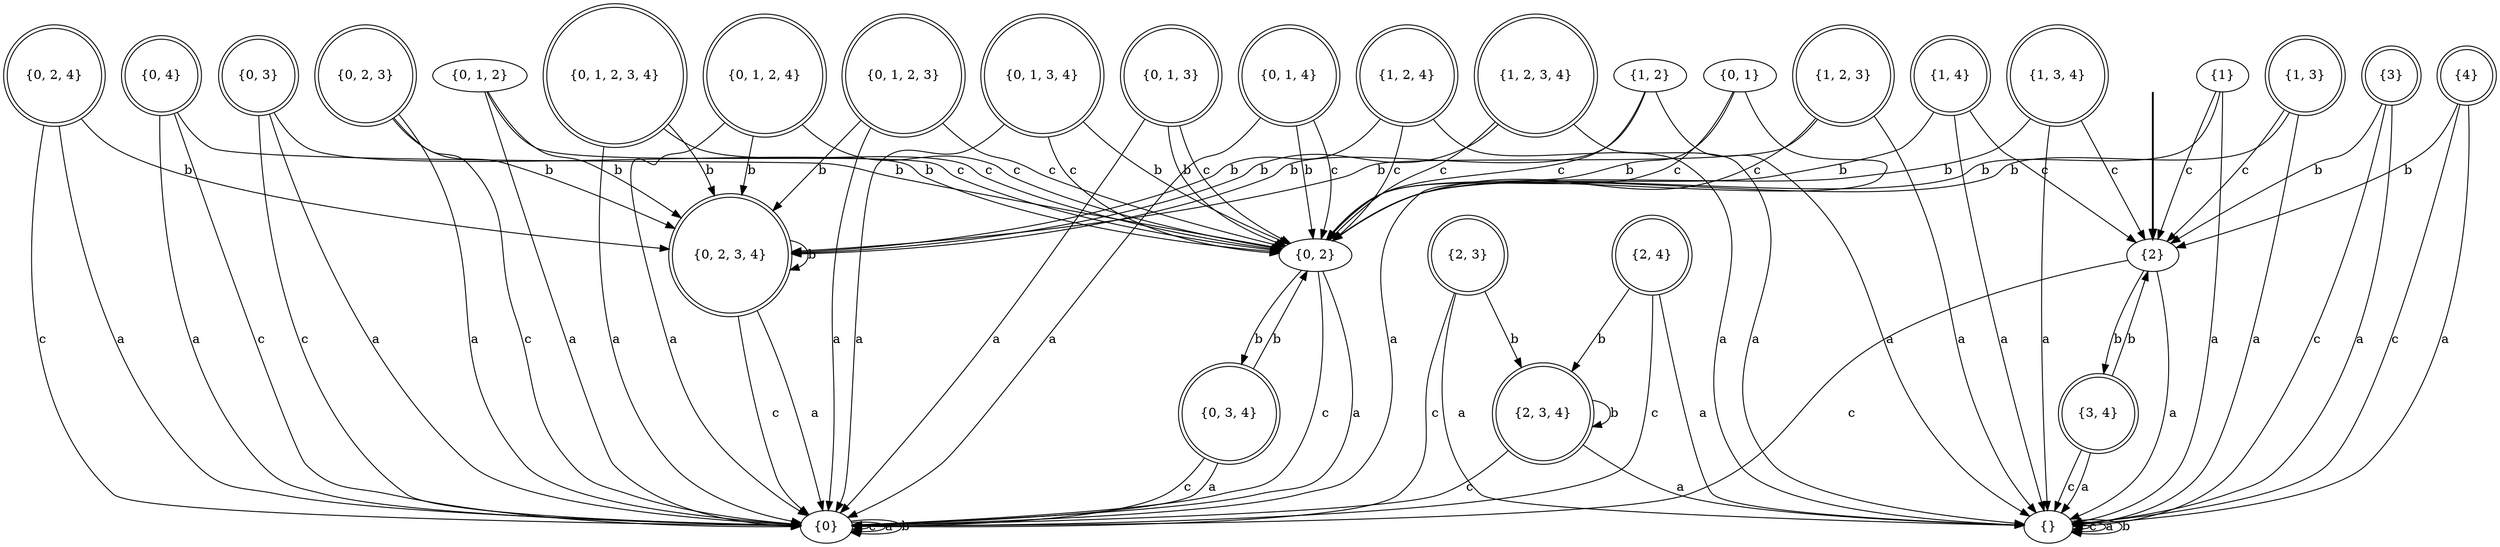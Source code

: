 digraph {
	fake [style=invisible]
	"{0, 2, 3}" [shape=doublecircle]
	"{1, 2, 3, 4}" [shape=doublecircle]
	"{1, 2}"
	"{}"
	"{1, 2, 4}" [shape=doublecircle]
	"{3}" [shape=doublecircle]
	"{0}"
	"{0, 1, 3}" [shape=doublecircle]
	"{2, 3, 4}" [shape=doublecircle]
	"{0, 2, 4}" [shape=doublecircle]
	"{3, 4}" [shape=doublecircle]
	"{2, 3}" [shape=doublecircle]
	"{0, 2}"
	"{0, 1, 4}" [shape=doublecircle]
	"{0, 1, 2}"
	"{2}" [root=true]
	"{1, 2, 3}" [shape=doublecircle]
	"{0, 1}"
	"{0, 4}" [shape=doublecircle]
	"{0, 2, 3, 4}" [shape=doublecircle]
	"{4}" [shape=doublecircle]
	"{1, 3, 4}" [shape=doublecircle]
	"{1, 3}" [shape=doublecircle]
	"{0, 1, 2, 3}" [shape=doublecircle]
	"{0, 3}" [shape=doublecircle]
	"{2, 4}" [shape=doublecircle]
	"{0, 3, 4}" [shape=doublecircle]
	"{0, 1, 2, 3, 4}" [shape=doublecircle]
	"{1, 4}" [shape=doublecircle]
	"{0, 1, 2, 4}" [shape=doublecircle]
	"{0, 1, 3, 4}" [shape=doublecircle]
	"{1}"
	fake -> "{2}" [style=bold]
	"{0, 2, 3}" -> "{0}" [label=c]
	"{0, 2, 3}" -> "{0}" [label=a]
	"{0, 2, 3}" -> "{0, 2, 3, 4}" [label=b]
	"{1, 3, 4}" -> "{2}" [label=c]
	"{1, 3, 4}" -> "{}" [label=a]
	"{1, 3, 4}" -> "{0, 2}" [label=b]
	"{1, 2, 3, 4}" -> "{0, 2}" [label=c]
	"{1, 2, 3, 4}" -> "{}" [label=a]
	"{1, 2, 3, 4}" -> "{0, 2, 3, 4}" [label=b]
	"{1, 2}" -> "{0, 2}" [label=c]
	"{1, 2}" -> "{}" [label=a]
	"{1, 2}" -> "{0, 2, 3, 4}" [label=b]
	"{0, 4}" -> "{0}" [label=c]
	"{0, 4}" -> "{0}" [label=a]
	"{0, 4}" -> "{0, 2}" [label=b]
	"{}" -> "{}" [label=c]
	"{}" -> "{}" [label=a]
	"{}" -> "{}" [label=b]
	"{0, 2, 3, 4}" -> "{0}" [label=c]
	"{0, 2, 3, 4}" -> "{0}" [label=a]
	"{0, 2, 3, 4}" -> "{0, 2, 3, 4}" [label=b]
	"{1, 2, 4}" -> "{0, 2}" [label=c]
	"{1, 2, 4}" -> "{}" [label=a]
	"{1, 2, 4}" -> "{0, 2, 3, 4}" [label=b]
	"{4}" -> "{}" [label=c]
	"{4}" -> "{}" [label=a]
	"{4}" -> "{2}" [label=b]
	"{0}" -> "{0}" [label=c]
	"{0}" -> "{0}" [label=a]
	"{0}" -> "{0}" [label=b]
	"{1, 3}" -> "{2}" [label=c]
	"{1, 3}" -> "{}" [label=a]
	"{1, 3}" -> "{0, 2}" [label=b]
	"{0, 1, 2, 3}" -> "{0, 2}" [label=c]
	"{0, 1, 2, 3}" -> "{0}" [label=a]
	"{0, 1, 2, 3}" -> "{0, 2, 3, 4}" [label=b]
	"{0, 3}" -> "{0}" [label=c]
	"{0, 3}" -> "{0}" [label=a]
	"{0, 3}" -> "{0, 2}" [label=b]
	"{2, 4}" -> "{0}" [label=c]
	"{2, 4}" -> "{}" [label=a]
	"{2, 4}" -> "{2, 3, 4}" [label=b]
	"{0, 3, 4}" -> "{0}" [label=c]
	"{0, 3, 4}" -> "{0}" [label=a]
	"{0, 3, 4}" -> "{0, 2}" [label=b]
	"{3}" -> "{}" [label=c]
	"{3}" -> "{}" [label=a]
	"{3}" -> "{2}" [label=b]
	"{0, 1, 3}" -> "{0, 2}" [label=c]
	"{0, 1, 3}" -> "{0}" [label=a]
	"{0, 1, 3}" -> "{0, 2}" [label=b]
	"{2}" -> "{0}" [label=c]
	"{2}" -> "{}" [label=a]
	"{2}" -> "{3, 4}" [label=b]
	"{0, 1, 2, 3, 4}" -> "{0, 2}" [label=c]
	"{0, 1, 2, 3, 4}" -> "{0}" [label=a]
	"{0, 1, 2, 3, 4}" -> "{0, 2, 3, 4}" [label=b]
	"{1, 4}" -> "{2}" [label=c]
	"{1, 4}" -> "{}" [label=a]
	"{1, 4}" -> "{0, 2}" [label=b]
	"{2, 3, 4}" -> "{0}" [label=c]
	"{2, 3, 4}" -> "{}" [label=a]
	"{2, 3, 4}" -> "{2, 3, 4}" [label=b]
	"{0, 2, 4}" -> "{0}" [label=c]
	"{0, 2, 4}" -> "{0}" [label=a]
	"{0, 2, 4}" -> "{0, 2, 3, 4}" [label=b]
	"{0, 1, 2, 4}" -> "{0, 2}" [label=c]
	"{0, 1, 2, 4}" -> "{0}" [label=a]
	"{0, 1, 2, 4}" -> "{0, 2, 3, 4}" [label=b]
	"{3, 4}" -> "{}" [label=c]
	"{3, 4}" -> "{}" [label=a]
	"{3, 4}" -> "{2}" [label=b]
	"{0, 1, 3, 4}" -> "{0, 2}" [label=c]
	"{0, 1, 3, 4}" -> "{0}" [label=a]
	"{0, 1, 3, 4}" -> "{0, 2}" [label=b]
	"{2, 3}" -> "{0}" [label=c]
	"{2, 3}" -> "{}" [label=a]
	"{2, 3}" -> "{2, 3, 4}" [label=b]
	"{0, 2}" -> "{0}" [label=c]
	"{0, 2}" -> "{0}" [label=a]
	"{0, 2}" -> "{0, 3, 4}" [label=b]
	"{1}" -> "{2}" [label=c]
	"{1}" -> "{}" [label=a]
	"{1}" -> "{0, 2}" [label=b]
	"{0, 1, 4}" -> "{0, 2}" [label=c]
	"{0, 1, 4}" -> "{0}" [label=a]
	"{0, 1, 4}" -> "{0, 2}" [label=b]
	"{0, 1, 2}" -> "{0, 2}" [label=c]
	"{0, 1, 2}" -> "{0}" [label=a]
	"{0, 1, 2}" -> "{0, 2, 3, 4}" [label=b]
	"{1, 2, 3}" -> "{0, 2}" [label=c]
	"{1, 2, 3}" -> "{}" [label=a]
	"{1, 2, 3}" -> "{0, 2, 3, 4}" [label=b]
	"{0, 1}" -> "{0, 2}" [label=c]
	"{0, 1}" -> "{0}" [label=a]
	"{0, 1}" -> "{0, 2}" [label=b]
}
